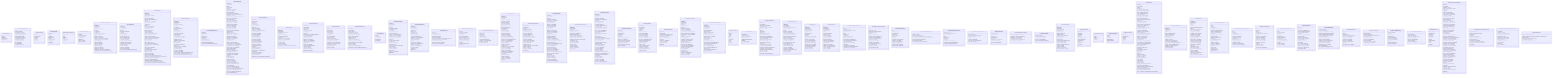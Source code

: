 classDiagram
%% Combined groups diagram (auto-generated)
%% ===== CLASSIFICATION =====
class DataClassification {
    +PUBLIC: 
    +INTERNAL: 
    +CONFIDENTIAL: 
    +RESTRICTED: 
  }
  class ClassificationRuleType {
    +REGEX_PATTERN: 
    +DICTIONARY_LOOKUP: 
    +COLUMN_NAME_PATTERN: 
    +TABLE_NAME_PATTERN: 
    +DATA_TYPE_PATTERN: 
    +VALUE_RANGE_PATTERN: 
    +STATISTICAL_PATTERN: 
    +METADATA_PATTERN: 
    +COMPOSITE_PATTERN: 
    +ML_INFERENCE: 
    +AI_INFERENCE: 
    +CUSTOM_FUNCTION: 
  }
  class ClassificationScope {
    +GLOBAL: 
    +DATA_SOURCE: 
    +SCHEMA: 
    +TABLE: 
    +COLUMN: 
    +CUSTOM: 
  }
  class ClassificationStatus {
    +PENDING: 
    +ACTIVE: 
    +INACTIVE: 
    +DEPRECATED: 
    +FAILED: 
    +UNDER_REVIEW: 
    +APPROVED: 
    +REJECTED: 
  }
  class ClassificationConfidenceLevel {
    +VERY_LOW: 
    +LOW: 
    +MEDIUM: 
    +HIGH: 
    +VERY_HIGH: 
    +CERTAIN: 
  }
  class ClassificationMethod {
    +MANUAL: 
    +AUTOMATED_RULE: 
    +ML_PREDICTION: 
    +AI_INFERENCE: 
    +INHERITED: 
    +POLICY_DRIVEN: 
    +EXPERT_REVIEW: 
  }
  class ClassificationFramework {
    +__tablename__: 
    +id: Optional[int]
    +name: str
    +description: Optional[str]
    +version: str
    +is_default: bool
    +is_active: bool
    +applies_to_data_sources: bool
    +applies_to_schemas: bool
    +applies_to_tables: bool
    +applies_to_columns: bool
    +compliance_frameworks: Optional[str]
    +regulatory_requirements: Optional[str]
    +owner: Optional[str]
    +steward: Optional[str]
    +approval_required: bool
    +created_at: datetime
    +updated_at: datetime
    +created_by: Optional[str]
    +updated_by: Optional[str]
    +classification_rules: List['ClassificationRule']
    +classification_policies: List['ClassificationPolicy']
  }
  class ClassificationPolicy {
    +__tablename__: 
    +id: Optional[int]
    +framework_id: int
    +name: str
    +description: Optional[str]
    +priority: int
    +is_mandatory: bool
    +auto_apply: bool
    +requires_approval: bool
    +scope: ClassificationScope
    +scope_filter: Optional[str]
    +conditions: Optional[str]
    +default_sensitivity: SensitivityLevel
    +inheritance_rules: Optional[str]
    +notification_rules: Optional[str]
    +created_at: datetime
    +updated_at: datetime
    +created_by: Optional[str]
    +updated_by: Optional[str]
    +framework: Optional[ClassificationFramework]
  }
  class ClassificationRule {
    +__tablename__: 
    +id: Optional[int]
    +framework_id: Optional[int]
    +name: str
    +description: Optional[str]
    +rule_type: ClassificationRuleType
    +pattern: str
    +sensitivity_level: SensitivityLevel
    +confidence_threshold: float
    +is_active: bool
    +priority: int
    +scope: ClassificationScope
    +scope_filter: Optional[str]
    +case_sensitive: bool
    +whole_word_only: bool
    +negate_match: bool
    +conditions: Optional[str]
    +context_requirements: Optional[str]
    +applies_to_scan_results: bool
    +applies_to_catalog_items: bool
    +compliance_requirement_id: Optional[int]
    +racine_orchestrator_id: Optional[str]
    +execution_count: int
    +success_count: int
    +false_positive_count: int
    +last_executed: Optional[datetime]
    +avg_execution_time_ms: Optional[float]
    +version: str
    +parent_rule_id: Optional[int]
    +is_deprecated: bool
    +deprecation_reason: Optional[str]
    +created_at: datetime
    +updated_at: datetime
    +created_by: Optional[str]
    +updated_by: Optional[str]
    +framework: Optional[ClassificationFramework]
    +compliance_requirement: Optional['ComplianceRequirement']
    +parent_rule: Optional['ClassificationRule']
    +child_rules: List['ClassificationRule']
    +classification_results: List['ClassificationResult']
    +rule_dictionaries: List['ClassificationRuleDictionary']
    +racine_orchestrator: Optional['RacineOrchestrationMaster']
  }
  class ClassificationDictionary {
    +__tablename__: 
    +id: Optional[int]
    +name: str
    +description: Optional[str]
    +language: str
    +encoding: str
    +is_case_sensitive: bool
    +entries: str
    +entry_count: int
    +category: Optional[str]
    +subcategory: Optional[str]
    +tags: Optional[str]
    +source_type: str
    +source_reference: Optional[str]
    +imported_from: Optional[str]
    +validation_status: str
    +validation_notes: Optional[str]
    +quality_score: float
    +usage_count: int
    +last_used: Optional[datetime]
    +version: str
    +parent_dictionary_id: Optional[int]
    +created_at: datetime
    +updated_at: datetime
    +created_by: Optional[str]
    +updated_by: Optional[str]
    +parent_dictionary: Optional['ClassificationDictionary']
    +child_dictionaries: List['ClassificationDictionary']
    +rule_dictionaries: List['ClassificationRuleDictionary']
  }
  class ClassificationRuleDictionary {
    +__tablename__: 
    +id: Optional[int]
    +rule_id: int
    +dictionary_id: int
    +is_primary: bool
    +weight: float
    +created_at: datetime
    +created_by: Optional[str]
    +rule: Optional[ClassificationRule]
    +dictionary: Optional[ClassificationDictionary]
  }
  class ClassificationResult {
    +__tablename__: 
    +id: Optional[int]
    +uuid: str
    +entity_type: str
    +entity_id: str
    +entity_name: Optional[str]
    +entity_path: Optional[str]
    +rule_id: Optional[int]
    +sensitivity_level: SensitivityLevel
    +classification_method: ClassificationMethod
    +confidence_score: float
    +confidence_level: ClassificationConfidenceLevel
    +data_source_id: Optional[int]
    +scan_id: Optional[int]
    +scan_result_id: Optional[int]
    +catalog_item_id: Optional[int]
    +matched_patterns: Optional[str]
    +matched_values: Optional[str]
    +context_data: Optional[str]
    +sample_data: Optional[str]
    +sample_size: Optional[int]
    +total_records: Optional[int]
    +match_percentage: Optional[float]
    +is_validated: bool
    +validation_status: str
    +validation_notes: Optional[str]
    +validation_date: Optional[datetime]
    +validated_by: Optional[str]
    +inherited_from_id: Optional[int]
    +propagated_to: Optional[str]
    +inheritance_depth: int
    +is_override: bool
    +override_reason: Optional[str]
    +override_approved_by: Optional[str]
    +override_approved_at: Optional[datetime]
    +processing_time_ms: Optional[float]
    +memory_usage_mb: Optional[float]
    +status: ClassificationStatus
    +effective_date: datetime
    +expiry_date: Optional[datetime]
    +compliance_checked: bool
    +compliance_status: Optional[str]
    +compliance_notes: Optional[str]
    +version: str
    +revision_number: int
    +created_at: datetime
    +updated_at: datetime
    +created_by: Optional[str]
    +updated_by: Optional[str]
    +rule: Optional[ClassificationRule]
    +data_source: Optional[DataSource]
    +scan: Optional[Scan]
    +scan_result: Optional[ScanResult]
    +catalog_item: Optional[CatalogItem]
    +inherited_from: Optional['ClassificationResult']
    +child_results: List['ClassificationResult']
    +audit_logs: List['ClassificationAuditLog']
    +tags: List['ClassificationTag']
  }
  class ClassificationAuditLog {
    +__tablename__: 
    +id: Optional[int]
    +uuid: str
    +event_type: str
    +event_category: str
    +event_description: str
    +target_type: str
    +target_id: Optional[str]
    +target_name: Optional[str]
    +classification_result_id: Optional[int]
    +old_values: Optional[str]
    +new_values: Optional[str]
    +event_data: Optional[str]
    +user_id: Optional[str]
    +user_role: Optional[str]
    +session_id: Optional[str]
    +ip_address: Optional[str]
    +user_agent: Optional[str]
    +system_version: Optional[str]
    +api_version: Optional[str]
    +request_id: Optional[str]
    +correlation_id: Optional[str]
    +risk_level: str
    +compliance_impact: bool
    +requires_notification: bool
    +processing_time_ms: Optional[float]
    +success: bool
    +error_message: Optional[str]
    +error_stack: Optional[str]
    +created_at: datetime
    +classification_result: Optional[ClassificationResult]
  }
  class ClassificationTag {
    +__tablename__: 
    +id: Optional[int]
    +classification_result_id: int
    +tag_name: str
    +tag_value: Optional[str]
    +tag_category: Optional[str]
    +tag_source: str
    +confidence_score: Optional[float]
    +relevance_score: Optional[float]
    +is_system_tag: bool
    +is_user_tag: bool
    +created_at: datetime
    +created_by: Optional[str]
    +classification_result: Optional[ClassificationResult]
  }
  class ClassificationException {
    +__tablename__: 
    +id: Optional[int]
    +entity_type: str
    +entity_id: str
    +entity_path: Optional[str]
    +exception_type: str
    +reason: str
    +sensitivity_level: Optional[SensitivityLevel]
    +scope: ClassificationScope
    +conditions: Optional[str]
    +is_approved: bool
    +approved_by: Optional[str]
    +approved_at: Optional[datetime]
    +approval_notes: Optional[str]
    +is_active: bool
    +effective_date: datetime
    +expiry_date: Optional[datetime]
    +created_at: datetime
    +updated_at: datetime
    +created_by: Optional[str]
    +updated_by: Optional[str]
  }
  class ClassificationMetrics {
    +__tablename__: 
    +id: Optional[int]
    +metric_type: str
    +metric_name: str
    +metric_category: str
    +scope_type: str
    +scope_id: Optional[str]
    +metric_value: float
    +metric_unit: Optional[str]
    +benchmark_value: Optional[float]
    +trend_direction: Optional[str]
    +measurement_period_start: datetime
    +measurement_period_end: datetime
    +sample_size: Optional[int]
    +details: Optional[str]
    +created_at: datetime
  }
  class CatalogItemClassification {
    +__tablename__: 
    +id: Optional[int]
    +catalog_item_id: int
    +classification_result_id: int
    +is_primary_classification: bool
    +business_context: Optional[str]
    +usage_context: Optional[str]
    +affects_lineage: bool
    +affects_search: bool
    +affects_recommendations: bool
    +enhanced_description: Optional[str]
    +business_glossary_terms: Optional[str]
    +created_at: datetime
    +updated_at: datetime
    +catalog_item: Optional[CatalogItem]
    +classification_result: Optional[ClassificationResult]
  }
  class ClassificationLevel {
    +PUBLIC: 
    +INTERNAL: 
    +CONFIDENTIAL: 
    +RESTRICTED: 
    +CLASSIFIED: 
  }
  class DataClassificationRule {
    +__tablename__: 
    +id: Optional[int]
    +rule_id: str
    +name: str
    +description: Optional[str]
    +classification_id: int
    +rule_type: str
    +rule_pattern: Optional[str]
    +rule_logic: Dict[str, Any]
    +applies_to_schemas: Optional[str]
    +applies_to_tables: Optional[str]
    +applies_to_columns: Optional[str]
    +exclude_patterns: Optional[str]
    +priority: int
    +confidence_threshold: float
    +is_active: bool
    +requires_approval: bool
    +execution_order: int
    +last_execution_time_ms: Optional[int]
    +match_count: int
    +created_at: datetime
    +updated_at: datetime
    +created_by: str
    +updated_by: Optional[str]
    +__table_args__: 
  }
  class ClassificationAssignment {
    +__tablename__: 
    +id: Optional[int]
    +assignment_id: str
    +asset_type: str
    +asset_id: str
    +asset_name: str
    +classification_id: int
    +rule_id: Optional[str]
    +source: ClassificationSource
    +confidence_score: Optional[float]
    +justification: Optional[str]
    +evidence: Dict[str, Any]
    +status: str
    +approved_by: Optional[str]
    +approval_date: Optional[datetime]
    +effective_from: datetime
    +effective_to: Optional[datetime]
    +created_at: datetime
    +created_by: str
    +__table_args__: 
  }
  class ClassificationCreate {
    +name: str
    +display_name: str
    +level: ClassificationLevel
    +description: Optional[str]
    +parent_id: Optional[int]
    +compliance_frameworks: List[ComplianceFramework]
    +data_handling_requirements: Optional[str]
    +access_restrictions: List[str]
    +retention_period_days: Optional[int]
    +custom_properties: Dict[str, Any]
  }
  class DataClassificationRuleCreate {
    +name: str
    +description: Optional[str]
    +classification_id: int
    +rule_type: str
    +rule_pattern: Optional[str]
    +rule_logic: Dict[str, Any]
    +applies_to_schemas: List[str]
    +applies_to_tables: List[str]
    +applies_to_columns: List[str]
    +priority: int
    +confidence_threshold: float
    +is_active: bool
  }
  class ClassificationAssignmentCreate {
    +asset_type: str
    +asset_id: str
    +asset_name: str
    +classification_id: int
    +rule_id: Optional[str]
    +source: ClassificationSource
    +confidence_score: Optional[float]
    +justification: Optional[str]
    +evidence: Dict[str, Any]
  }
%% ===== COMPLIANCE =====
class ComplianceReport {
    +__tablename__: 
    +id: Optional[int]
    +name: str
    +description: Optional[str]
    +report_type: ReportType
    +status: ReportStatus
    +framework: Optional[str]
    +data_source_ids: List[int]
    +rule_ids: List[int]
    +parameters: Dict[str, Any]
    +filters: Dict[str, Any]
    +file_format: str
    +file_url: Optional[str]
    +file_size: Optional[int]
    +file_hash: Optional[str]
    +template_id: Optional[str]
    +generated_by: Optional[str]
    +generated_at: Optional[datetime]
    +generation_time_ms: Optional[int]
    +schedule_config: Optional[Dict[str, Any]]
    +next_run_at: Optional[datetime]
    +last_run_at: Optional[datetime]
    +recipients: List[str]
    +distribution_method: str
    +access_level: str
    +retention_period_days: Optional[int]
    +page_count: Optional[int]
    +section_count: Optional[int]
    +finding_count: Optional[int]
    +compliance_score: Optional[float]
    +report_metadata: Dict[str, Any]
    +tags: List[str]
    +created_at: datetime
    +updated_at: datetime
    +created_by: Optional[str]
    +updated_by: Optional[str]
    +version: int
  }
  class ComplianceReportTemplate {
    +__tablename__: 
    +id: Optional[int]
    +name: str
    +description: Optional[str]
    +template_id: str
    +framework: Optional[str]
    +report_type: ReportType
    +sections: List[Dict[str, Any]]
    +file_formats: List[str]
    +default_parameters: Dict[str, Any]
    +template_content: Optional[str]
    +css_styles: Optional[str]
    +header_template: Optional[str]
    +footer_template: Optional[str]
    +category: Optional[str]
    +complexity_level: str
    +estimated_generation_time: Optional[int]
    +created_at: datetime
    +updated_at: datetime
    +created_by: Optional[str]
    +is_active: bool
  }
  class ComplianceWorkflow {
    +__tablename__: 
    +id: Optional[int]
    +name: str
    +description: Optional[str]
    +workflow_type: WorkflowType
    +status: WorkflowStatus
    +rule_id: Optional[int]
    +template_id: Optional[str]
    +framework: Optional[str]
    +steps: List[Dict[str, Any]]
    +current_step: int
    +total_steps: int
    +assigned_to: Optional[str]
    +assigned_team: Optional[str]
    +due_date: Optional[datetime]
    +priority: str
    +triggers: List[Dict[str, Any]]
    +conditions: Dict[str, Any]
    +variables: Dict[str, Any]
    +started_at: Optional[datetime]
    +completed_at: Optional[datetime]
    +estimated_completion: Optional[datetime]
    +progress_percentage: int
    +execution_results: Optional[Dict[str, Any]]
    +error_message: Optional[str]
    +execution_log: List[str]
    +requires_approval: bool
    +approved_by: Optional[str]
    +approved_at: Optional[datetime]
    +approval_notes: Optional[str]
    +notification_config: Optional[Dict[str, Any]]
    +workflow_metadata: Dict[str, Any]
    +tags: List[str]
    +created_at: datetime
    +updated_at: datetime
    +created_by: Optional[str]
    +updated_by: Optional[str]
    +rule: Optional[ComplianceRule]
  }
  class ComplianceWorkflowTemplate {
    +__tablename__: 
    +id: Optional[int]
    +name: str
    +description: Optional[str]
    +template_id: str
    +workflow_type: WorkflowType
    +framework: Optional[str]
    +steps_template: List[Dict[str, Any]]
    +triggers_template: List[Dict[str, Any]]
    +default_variables: Dict[str, Any]
    +estimated_completion_hours: Optional[int]
    +complexity_level: str
    +required_roles: List[str]
    +category: Optional[str]
    +usage_count: int
    +created_at: datetime
    +updated_at: datetime
    +created_by: Optional[str]
    +is_active: bool
  }
  class ComplianceIntegration {
    +__tablename__: 
    +id: Optional[int]
    +name: str
    +description: Optional[str]
    +integration_type: IntegrationType
    +provider: str
    +status: IntegrationStatus
    +config: Dict[str, Any]
    +credentials: Dict[str, Any]
    +connection_settings: Dict[str, Any]
    +sync_frequency: str
    +last_synced_at: Optional[datetime]
    +last_sync_status: Optional[str]
    +next_sync_at: Optional[datetime]
    +error_message: Optional[str]
    +error_count: int
    +last_error_at: Optional[datetime]
    +retry_count: int
    +max_retries: int
    +sync_statistics: Dict[str, Any]
    +average_sync_duration_ms: Optional[int]
    +total_records_synced: int
    +success_rate: float
    +supported_frameworks: List[str]
    +capabilities: List[str]
    +data_mapping: Dict[str, Any]
    +webhook_url: Optional[str]
    +api_version: Optional[str]
    +rate_limit: Optional[int]
    +timeout_seconds: int
    +encryption_enabled: bool
    +authentication_method: Optional[str]
    +certificate_info: Optional[Dict[str, Any]]
    +integration_metadata: Dict[str, Any]
    +tags: List[str]
    +created_at: datetime
    +updated_at: datetime
    +created_by: Optional[str]
    +updated_by: Optional[str]
    +last_tested_at: Optional[datetime]
  }
  class ComplianceIntegrationLog {
    +__tablename__: 
    +id: Optional[int]
    +integration_id: int
    +operation: str
    +status: str
    +message: str
    +details: Optional[Dict[str, Any]]
    +duration_ms: Optional[int]
    +records_processed: Optional[int]
    +bytes_transferred: Optional[int]
    +triggered_by: Optional[str]
    +external_reference: Optional[str]
    +created_at: datetime
  }
  class ComplianceAuditLog {
    +__tablename__: 
    +id: Optional[int]
    +entity_type: str
    +entity_id: int
    +action: str
    +user_id: Optional[str]
    +user_email: Optional[str]
    +session_id: Optional[str]
    +ip_address: Optional[str]
    +user_agent: Optional[str]
    +old_values: Optional[Dict[str, Any]]
    +new_values: Optional[Dict[str, Any]]
    +changes: Optional[Dict[str, Any]]
    +description: Optional[str]
    +reason: Optional[str]
    +impact_level: str
    +system_version: Optional[str]
    +request_id: Optional[str]
    +correlation_id: Optional[str]
    +audit_metadata: Dict[str, Any]
    +created_at: datetime
  }
  class ComplianceRiskMatrix {
    +__tablename__: 
    +id: Optional[int]
    +probability_levels: List[Dict[str, Any]]
    +impact_levels: List[Dict[str, Any]]
    +risk_matrix: List[List[int]]
    +categories: List[Dict[str, Any]]
    +version: str
    +updated_by: Optional[str]
    +created_at: datetime
    +updated_at: datetime
    +__table_args__: 
  }
  class ComplianceCertification {
    +__tablename__: 
    +id: Optional[int]
    +entity_type: str
    +entity_id: str
    +certification_type: str
    +issuer: str
    +audit_firm: Optional[str]
    +issued_date: Optional[date]
    +expiry_date: Optional[date]
    +assessment_period_start: Optional[date]
    +assessment_period_end: Optional[date]
    +next_assessment_date: Optional[date]
    +status: str
    +certificate_url: Optional[str]
    +scope: Optional[str]
    +compliance_frameworks: List[str]
    +assessment_type: Optional[str]
    +opinion: Optional[str]
    +findings_count: Optional[int]
    +exceptions_count: Optional[int]
    +control_objectives: Optional[List[str]]
    +tested_controls: Optional[List[str]]
    +description: Optional[str]
    +notes: Optional[str]
    +is_active: bool
    +created_at: datetime
    +updated_at: Optional[datetime]
    +created_by: Optional[str]
    +updated_by: Optional[str]
  }
  class ComplianceWorkflowExecution {
    +__tablename__: 
    +id: Optional[int]
    +execution_id: str
    +workflow_id: int
    +status: WorkflowStatus
    +trigger_type: str
    +triggered_by: Optional[str]
    +started_at: datetime
    +completed_at: Optional[datetime]
    +duration_minutes: Optional[int]
    +current_step: int
    +steps_completed: int
    +total_steps: int
    +progress_percentage: float
    +input_parameters: Optional[Dict[str, Any]]
    +output_data: Optional[Dict[str, Any]]
    +execution_log: List[str]
    +error_message: Optional[str]
    +error_details: Optional[Dict[str, Any]]
    +retry_count: int
    +execution_metadata: Dict[str, Any]
    +created_at: datetime
  }
  class ComplianceFramework {
    +GDPR: 
    +CCPA: 
    +HIPAA: 
    +SOX: 
    +PCI_DSS: 
    +ISO_27001: 
    +NIST: 
    +SOC2: 
    +CUSTOM: 
  }
  class ComplianceStatus {
    +COMPLIANT: 
    +NON_COMPLIANT: 
    +PARTIALLY_COMPLIANT: 
    +UNDER_REVIEW: 
    +REMEDIATION_REQUIRED: 
    +EXEMPT: 
    +NOT_APPLICABLE: 
  }
  class ComplianceRequirement {
    +__tablename__: 
    +id: Optional[int]
    +organization_id: Optional[int]
    +data_source_id: int
    +framework: ComplianceFramework
    +requirement_id: str
    +title: str
    +description: str
    +category: str
    +status: ComplianceStatus
    +compliance_percentage: float
    +last_assessed: Optional[datetime]
    +next_assessment: Optional[datetime]
    +assessor: Optional[str]
    +assessment_notes: Optional[str]
    +evidence_files: List[str]
    +documentation_links: List[str]
    +risk_level: str
    +impact_description: Optional[str]
    +remediation_plan: Optional[str]
    +remediation_deadline: Optional[datetime]
    +remediation_owner: Optional[str]
    +requirement_metadata: Dict[str, Any]
    +created_at: datetime
    +updated_at: datetime
    +organization: Optional['Organization']
  }
  class ComplianceAssessment {
    +__tablename__: 
    +id: Optional[int]
    +data_source_id: int
    +framework: ComplianceFramework
    +assessment_type: str
    +title: str
    +description: Optional[str]
    +status: AssessmentStatus
    +scheduled_date: Optional[datetime]
    +started_date: Optional[datetime]
    +completed_date: Optional[datetime]
    +assessor: Optional[str]
    +assessment_firm: Optional[str]
    +overall_score: Optional[float]
    +compliant_requirements: int
    +non_compliant_requirements: int
    +total_requirements: int
    +findings: List[Dict[str, Any]]
    +recommendations: List[str]
    +report_file: Optional[str]
    +certificate_file: Optional[str]
    +assessment_metadata: Dict[str, Any]
    +created_at: datetime
    +updated_at: datetime
  }
  class ComplianceGap {
    +__tablename__: 
    +id: Optional[int]
    +data_source_id: int
    +requirement_id: int
    +gap_title: str
    +gap_description: str
    +severity: str
    +status: str
    +remediation_plan: Optional[str]
    +remediation_steps: List[str]
    +assigned_to: Optional[str]
    +due_date: Optional[datetime]
    +progress_percentage: float
    +last_updated_by: Optional[str]
    +business_impact: Optional[str]
    +technical_impact: Optional[str]
    +gap_metadata: Dict[str, Any]
    +created_at: datetime
    +updated_at: datetime
  }
  class ComplianceEvidence {
    +__tablename__: 
    +id: Optional[int]
    +data_source_id: int
    +requirement_id: int
    +title: str
    +description: Optional[str]
    +evidence_type: str
    +file_path: Optional[str]
    +file_name: Optional[str]
    +file_size: Optional[int]
    +file_hash: Optional[str]
    +valid_from: Optional[datetime]
    +valid_until: Optional[datetime]
    +is_current: bool
    +collected_by: Optional[str]
    +collection_method: Optional[str]
    +evidence_metadata: Dict[str, Any]
    +created_at: datetime
    +updated_at: datetime
  }
  class ComplianceRequirementResponse {
    +id: int
    +data_source_id: int
    +framework: ComplianceFramework
    +requirement_id: str
    +title: str
    +description: str
    +category: str
    +status: ComplianceStatus
    +compliance_percentage: float
    +last_assessed: Optional[datetime]
    +next_assessment: Optional[datetime]
    +assessor: Optional[str]
    +assessment_notes: Optional[str]
    +risk_level: str
    +remediation_plan: Optional[str]
    +remediation_deadline: Optional[datetime]
    +remediation_owner: Optional[str]
  }
  class ComplianceAssessmentResponse {
    +id: int
    +data_source_id: int
    +framework: ComplianceFramework
    +assessment_type: str
    +title: str
    +status: AssessmentStatus
    +scheduled_date: Optional[datetime]
    +started_date: Optional[datetime]
    +completed_date: Optional[datetime]
    +assessor: Optional[str]
    +overall_score: Optional[float]
    +compliant_requirements: int
    +non_compliant_requirements: int
    +total_requirements: int
    +findings: List[Dict[str, Any]]
    +recommendations: List[str]
  }
  class ComplianceGapResponse {
    +id: int
    +data_source_id: int
    +requirement_id: int
    +gap_title: str
    +gap_description: str
    +severity: str
    +status: str
    +remediation_plan: Optional[str]
    +assigned_to: Optional[str]
    +due_date: Optional[datetime]
    +progress_percentage: float
    +business_impact: Optional[str]
    +technical_impact: Optional[str]
  }
  class ComplianceStatusResponse {
    +overall_score: float
    +frameworks: List[Dict[str, Any]]
    +requirements: List[ComplianceRequirementResponse]
    +recent_assessments: List[ComplianceAssessmentResponse]
    +gaps: List[ComplianceGapResponse]
    +recommendations: List[str]
    +next_assessment_due: Optional[datetime]
  }
  class ComplianceRequirementCreate {
    +data_source_id: int
    +framework: ComplianceFramework
    +requirement_id: str
    +title: str
    +description: str
    +category: str
    +risk_level: str
    +remediation_plan: Optional[str]
    +remediation_deadline: Optional[datetime]
    +requirement_metadata: Dict[str, Any]
  }
  class ComplianceAssessmentCreate {
    +data_source_id: int
    +framework: ComplianceFramework
    +assessment_type: str
    +title: str
    +description: Optional[str]
    +scheduled_date: Optional[datetime]
    +assessor: Optional[str]
  }
  class ComplianceGapCreate {
    +data_source_id: int
    +requirement_id: int
    +gap_title: str
    +gap_description: str
    +severity: str
    +remediation_plan: Optional[str]
    +assigned_to: Optional[str]
    +due_date: Optional[datetime]
  }
  class ComplianceRequirementUpdate {
    +status: Optional[ComplianceStatus]
    +compliance_percentage: Optional[float]
    +assessment_notes: Optional[str]
    +remediation_plan: Optional[str]
    +remediation_deadline: Optional[datetime]
    +remediation_owner: Optional[str]
  }
  class ComplianceGapUpdate {
    +status: Optional[str]
    +remediation_plan: Optional[str]
    +assigned_to: Optional[str]
    +due_date: Optional[datetime]
    +progress_percentage: Optional[float]
  }
  class ComplianceValidation {
    +__tablename__: 
    +id: Optional[int]
    +data_source_id: int
    +requirement_id: int
    +validation_type: str
    +validation_method: str
    +validation_status: str
    +validation_score: Optional[float]
    +passed_checks: int
    +failed_checks: int
    +total_checks: int
    +validation_details: List[Dict[str, Any]]
    +error_messages: List[str]
    +recommendations: List[str]
    +validation_metadata: Dict[str, Any]
    +created_at: datetime
    +updated_at: datetime
    +validated_by: Optional[str]
    +validation_duration: Optional[int]
  }
  class ComplianceRuleType {
    +REGULATORY: 
    +INTERNAL: 
    +SECURITY: 
    +PRIVACY: 
    +QUALITY: 
    +ACCESS_CONTROL: 
    +DATA_RETENTION: 
    +ENCRYPTION: 
    +AUDIT: 
    +MONITORING: 
    +CUSTOM: 
  }
  class ComplianceRuleSeverity {
    +LOW: 
    +MEDIUM: 
    +HIGH: 
    +CRITICAL: 
  }
  class ComplianceRuleStatus {
    +DRAFT: 
    +ACTIVE: 
    +INACTIVE: 
    +DEPRECATED: 
    +UNDER_REVIEW: 
  }
  class ComplianceRuleScope {
    +GLOBAL: 
    +DATA_SOURCE: 
    +SCHEMA: 
    +TABLE: 
    +COLUMN: 
    +FIELD: 
  }
  class ComplianceRule {
    +__tablename__: 
    +id: Optional[int]
    +name: str
    +description: str
    +rule_type: ComplianceRuleType
    +severity: ComplianceRuleSeverity
    +status: ComplianceRuleStatus
    +scope: ComplianceRuleScope
    +entity_types: List[str]
    +scan_rule_set_id: Optional[int]
    +custom_scan_rule_ids: List[int]
    +organization_id: Optional[int]
    +racine_orchestrator_id: Optional[str]
    +condition: str
    +rule_definition: Dict[str, Any]
    +parameters: Dict[str, Any]
    +scan_integration_config: Dict[str, Any]
    +auto_scan_on_evaluation: bool
    +scan_triggers: List[str]
    +compliance_standard: Optional[str]
    +reference: Optional[str]
    +reference_link: Optional[str]
    +remediation_steps: Optional[str]
    +auto_remediation: bool
    +remediation_workflow_id: Optional[int]
    +data_source_filters: Dict[str, Any]
    +applies_to_all_sources: bool
    +source_type_filters: List[str]
    +validation_frequency: str
    +is_automated: bool
    +last_evaluated_at: Optional[datetime]
    +next_evaluation_at: Optional[datetime]
    +performance_thresholds: Dict[str, Any]
    +alert_conditions: Dict[str, Any]
    +business_impact: str
    +regulatory_requirement: bool
    +tags: List[str]
    +rule_metadata: Dict[str, Any]
    +is_built_in: bool
    +is_global: bool
    +version: int
    +created_at: datetime
    +created_by: Optional[str]
    +updated_at: datetime
    +updated_by: Optional[str]
    +pass_rate: float
    +total_entities: int
    +passing_entities: int
    +failing_entities: int
    +scan_rule_set: Optional['ScanRuleSet']
    +data_sources: List['DataSource']
    +evaluations: List['ComplianceRuleEvaluation']
    +issues: List['ComplianceIssue']
    +workflows: List['ComplianceWorkflow']
    +organization: Optional['Organization']
    +racine_orchestrator: Optional['RacineOrchestrationMaster']
  }
  class ComplianceRuleEvaluation {
    +__tablename__: 
    +id: Optional[int]
    +rule_id: int
    +evaluation_id: str
    +status: RuleValidationStatus
    +entity_count: Dict[str, int]
    +compliance_score: float
    +issues_found: int
    +execution_time_ms: int
    +entities_processed: int
    +evaluation_context: Dict[str, Any]
    +scan_results: Optional[Dict[str, Any]]
    +performance_metrics: Optional[Dict[str, Any]]
    +security_checks: Optional[Dict[str, Any]]
    +evaluation_metadata: Dict[str, Any]
    +evaluated_at: datetime
    +rule: ComplianceRule
  }
  class ComplianceIssue {
    +__tablename__: 
    +id: Optional[int]
    +rule_id: int
    +title: str
    +description: str
    +severity: ComplianceRuleSeverity
    +status: str
    +data_source_id: Optional[int]
    +entity_type: Optional[str]
    +entity_name: Optional[str]
    +remediation_plan: Optional[str]
    +remediation_steps: List[str]
    +assigned_to: Optional[str]
    +due_date: Optional[datetime]
    +progress_percentage: int
    +last_updated_by: Optional[str]
    +business_impact: Optional[str]
    +technical_impact: Optional[str]
    +cost_estimate: Optional[float]
    +effort_estimate: Optional[str]
    +priority: int
    +dependencies: List[str]
    +related_issues: List[int]
    +issue_metadata: Dict[str, Any]
    +created_at: datetime
    +updated_at: datetime
    +resolved_at: Optional[datetime]
    +rule: ComplianceRule
    +data_source: Optional['DataSource']
  }
  class ComplianceRuleResponse {
    +id: int
    +name: str
    +description: str
    +rule_type: ComplianceRuleType
    +severity: ComplianceRuleSeverity
    +status: ComplianceRuleStatus
    +scope: ComplianceRuleScope
    +condition: str
    +compliance_standard: Optional[str]
    +business_impact: str
    +regulatory_requirement: bool
    +tags: List[str]
    +rule_metadata: Dict[str, Any]
    +created_at: datetime
    +updated_at: datetime
    +created_by: Optional[str]
    +updated_by: Optional[str]
    +version: int
    +pass_rate: float
    +total_entities: int
    +passing_entities: int
    +failing_entities: int
  }
  class ComplianceRuleEvaluationResponse {
    +id: int
    +rule_id: int
    +evaluation_id: str
    +status: RuleValidationStatus
    +entity_count: Dict[str, int]
    +compliance_score: float
    +issues_found: int
    +execution_time_ms: int
    +entities_processed: int
    +evaluated_at: datetime
    +evaluation_context: Dict[str, Any]
    +evaluation_metadata: Dict[str, Any]
  }
  class ComplianceIssueResponse {
    +id: int
    +rule_id: int
    +title: str
    +description: str
    +severity: ComplianceRuleSeverity
    +status: str
    +data_source_id: Optional[int]
    +entity_type: Optional[str]
    +entity_name: Optional[str]
    +assigned_to: Optional[str]
    +due_date: Optional[datetime]
    +progress_percentage: int
    +priority: int
    +created_at: datetime
    +updated_at: datetime
    +resolved_at: Optional[datetime]
  }
  class ComplianceWorkflowResponse {
    +id: int
    +rule_id: Optional[int]
    +name: str
    +description: str
    +workflow_type: str
    +status: WorkflowStatus
    +current_step: int
    +assigned_to: Optional[str]
    +due_date: Optional[datetime]
    +priority: str
    +created_at: datetime
    +updated_at: datetime
  }
  class ComplianceRuleCreate {
    +name: str
    +description: str
    +rule_type: ComplianceRuleType
    +severity: ComplianceRuleSeverity
    +scope: ComplianceRuleScope
    +condition: str
    +compliance_standard: Optional[str]
    +business_impact: str
    +regulatory_requirement: bool
    +remediation_steps: Optional[str]
    +auto_remediation: bool
    +validation_frequency: str
    +tags: List[str]
    +rule_metadata: Dict[str, Any]
    +scan_rule_set_id: Optional[int]
    +custom_scan_rule_ids: List[int]
    +auto_scan_on_evaluation: bool
    +scan_triggers: List[str]
  }
  class ComplianceRuleUpdate {
    +name: Optional[str]
    +description: Optional[str]
    +rule_type: Optional[ComplianceRuleType]
    +severity: Optional[ComplianceRuleSeverity]
    +status: Optional[ComplianceRuleStatus]
    +scope: Optional[ComplianceRuleScope]
    +condition: Optional[str]
    +compliance_standard: Optional[str]
    +business_impact: Optional[str]
    +regulatory_requirement: Optional[bool]
    +remediation_steps: Optional[str]
    +auto_remediation: Optional[bool]
    +validation_frequency: Optional[str]
    +tags: Optional[List[str]]
    +rule_metadata: Optional[Dict[str, Any]]
  }
  class ComplianceIssueCreate {
    +rule_id: int
    +title: str
    +description: str
    +severity: ComplianceRuleSeverity
    +data_source_id: Optional[int]
    +entity_type: Optional[str]
    +entity_name: Optional[str]
    +assigned_to: Optional[str]
    +due_date: Optional[datetime]
    +priority: int
    +remediation_plan: Optional[str]
  }
  class ComplianceIssueUpdate {
    +title: Optional[str]
    +description: Optional[str]
    +severity: Optional[ComplianceRuleSeverity]
    +status: Optional[str]
    +assigned_to: Optional[str]
    +due_date: Optional[datetime]
    +priority: Optional[int]
    +progress_percentage: Optional[int]
    +remediation_plan: Optional[str]
  }
  class ComplianceWorkflowCreate {
    +rule_id: Optional[int]
    +name: str
    +description: str
    +workflow_type: str
    +steps: List[Dict[str, Any]]
    +assigned_to: Optional[str]
    +due_date: Optional[datetime]
    +priority: str
    +triggers: List[Dict[str, Any]]
    +conditions: Dict[str, Any]
  }
  class ComplianceWorkflowUpdate {
    +name: Optional[str]
    +description: Optional[str]
    +status: Optional[WorkflowStatus]
    +assigned_to: Optional[str]
    +due_date: Optional[datetime]
    +priority: Optional[str]
    +current_step: Optional[int]
  }
  class MLModelFramework {
    +SCIKIT_LEARN: 
    +TENSORFLOW: 
    +PYTORCH: 
    +XGBOOST: 
    +LIGHTGBM: 
    +CATBOOST: 
    +KERAS: 
    +HUGGINGFACE: 
    +SPACY: 
    +NLTK: 
    +CUSTOM: 
  }
  class ComplianceFrameworkIntegration {
    +__tablename__: 
    +id: uuid.UUID
    +integration_name: str
    +framework: ComplianceFramework
    +entity_type: str
    +entity_id: str
    +entity_name: Optional[str]
    +scope_description: Optional[str]
    +overall_status: ComplianceStatus
    +compliance_score: float
    +last_assessment_date: datetime
    +next_assessment_due: datetime
    +total_requirements: int
    +compliant_requirements: int
    +non_compliant_requirements: int
    +partially_compliant_requirements: int
    +requirements_status: Dict[str, Any]
    +control_mappings: Dict[str, Any]
    +evidence_links: List[Dict[str, Any]]
    +risk_level: str
    +potential_penalties: Optional[float]
    +business_impact: Optional[str]
    +reputation_risk: Optional[str]
    +open_findings: int
    +critical_findings: int
    +remediation_plans: List[Dict[str, Any]]
    +remediation_status: Dict[str, Any]
    +implementation_deadline: Optional[datetime]
    +certification_date: Optional[datetime]
    +certification_expiry: Optional[datetime]
    +assessor_name: Optional[str]
    +assessment_methodology: Optional[str]
    +assessment_scope: Optional[str]
    +assessment_notes: Optional[str]
    +compliance_report_url: Optional[str]
    +documentation_links: List[str]
    +audit_trail: List[Dict[str, Any]]
    +external_system_id: Optional[str]
    +external_system_name: Optional[str]
    +sync_status: Optional[str]
    +last_sync_date: Optional[datetime]
    +alert_thresholds: Dict[str, Any]
    +notification_settings: Dict[str, Any]
    +escalation_rules: List[Dict[str, Any]]
    +created_by: Optional[int]
    +organization_id: Optional[int]
    +business_unit: Optional[str]
    +geography: Optional[str]
    +version: str
    +change_log: List[Dict[str, Any]]
    +tags: List[str]
    +compliance_metadata: Dict[str, Any]
    +created_at: datetime
    +updated_at: datetime
    +organization: Optional['Organization']
    +__table_args__: 
  }
  class ComplianceFrameworkIntegrationCreate {
    +integration_name: str
    +framework: ComplianceFramework
    +entity_type: str
    +entity_id: str
    +entity_name: Optional[str]
    +scope_description: Optional[str]
    +total_requirements: int
    +assessor_name: Optional[str]
    +assessment_methodology: Optional[str]
    +implementation_deadline: Optional[datetime]
    +tags: List[str]
  }
  class ComplianceFrameworkIntegrationResponse {
    +id: uuid.UUID
    +integration_name: str
    +framework: ComplianceFramework
    +overall_status: ComplianceStatus
    +compliance_score: float
    +last_assessment_date: datetime
    +next_assessment_due: datetime
    +total_requirements: int
    +compliant_requirements: int
    +open_findings: int
    +risk_level: str
    +created_at: datetime
  }
  class ComplianceDashboard {
    +overall_compliance_score: float
    +framework_status: Dict[ComplianceFramework, ComplianceStatus]
    +critical_findings: int
    +upcoming_deadlines: List[Dict[str, Any]]
    +risk_distribution: Dict[str, int]
    +remediation_progress: Dict[str, Any]
  }